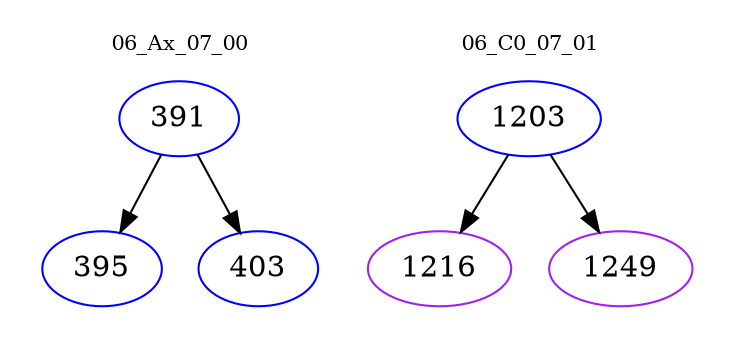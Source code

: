 digraph{
subgraph cluster_0 {
color = white
label = "06_Ax_07_00";
fontsize=10;
T0_391 [label="391", color="blue"]
T0_391 -> T0_395 [color="black"]
T0_395 [label="395", color="blue"]
T0_391 -> T0_403 [color="black"]
T0_403 [label="403", color="blue"]
}
subgraph cluster_1 {
color = white
label = "06_C0_07_01";
fontsize=10;
T1_1203 [label="1203", color="blue"]
T1_1203 -> T1_1216 [color="black"]
T1_1216 [label="1216", color="purple"]
T1_1203 -> T1_1249 [color="black"]
T1_1249 [label="1249", color="purple"]
}
}
